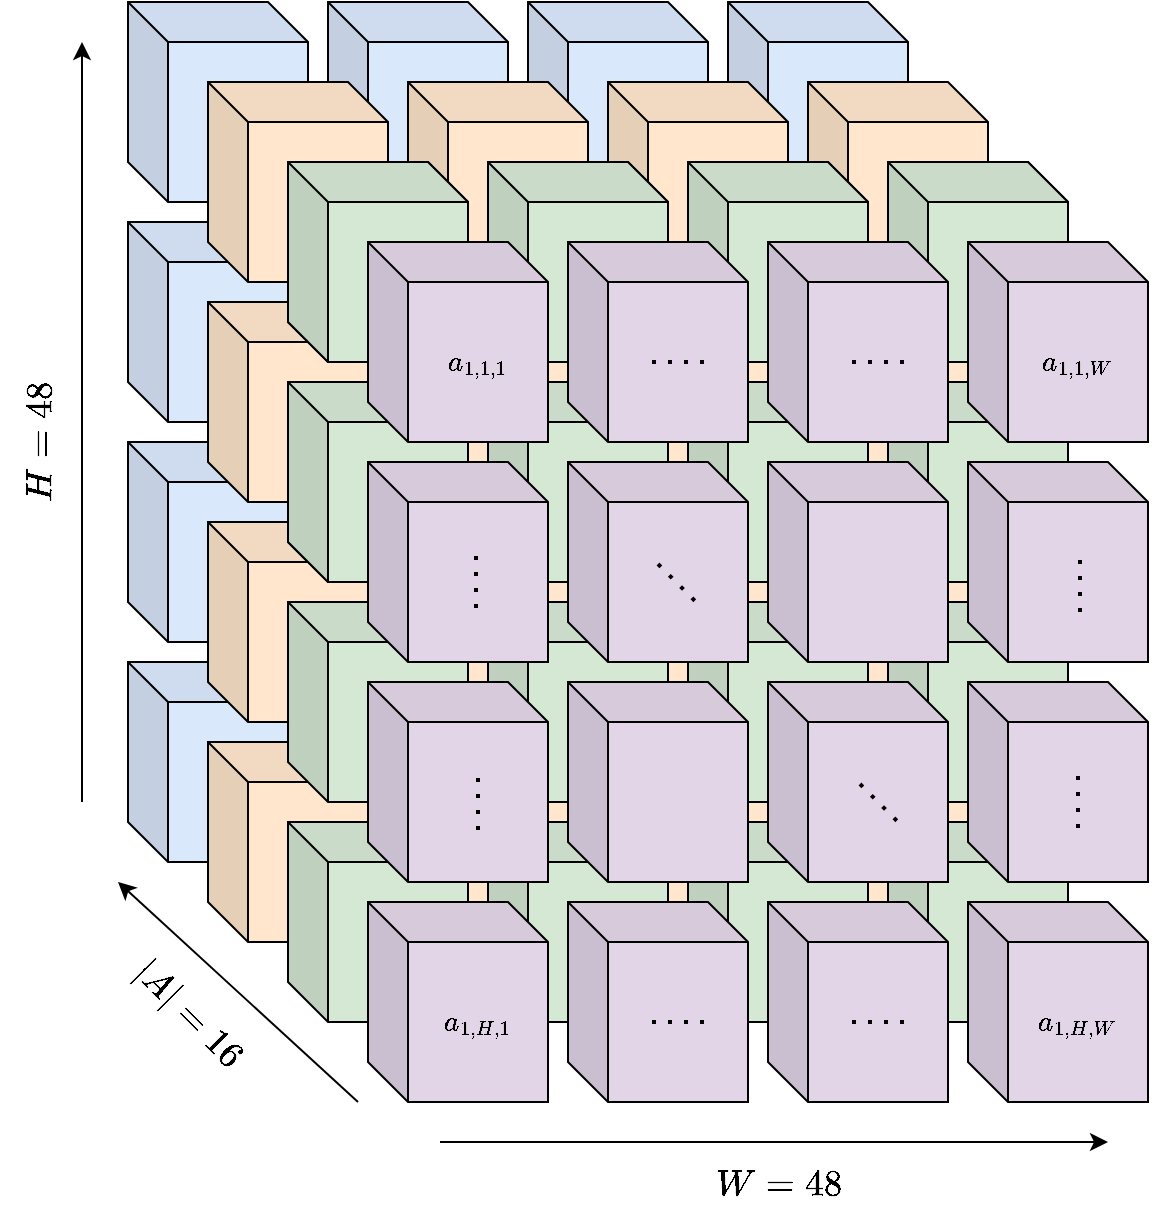 <mxfile version="24.3.1" type="device">
  <diagram name="Page-1" id="PoDqN8-kniQt5Zh8tC9b">
    <mxGraphModel dx="2074" dy="3298" grid="1" gridSize="10" guides="1" tooltips="1" connect="1" arrows="1" fold="1" page="1" pageScale="1" pageWidth="850" pageHeight="1100" math="1" shadow="0">
      <root>
        <mxCell id="0" />
        <mxCell id="1" parent="0" />
        <mxCell id="d00UFyPHOzQe9xzmYI4u-1" value="" style="endArrow=classic;html=1;rounded=0;" edge="1" parent="1">
          <mxGeometry width="50" height="50" relative="1" as="geometry">
            <mxPoint x="482" y="-1540" as="sourcePoint" />
            <mxPoint x="482" y="-1920" as="targetPoint" />
          </mxGeometry>
        </mxCell>
        <mxCell id="d00UFyPHOzQe9xzmYI4u-2" value="" style="endArrow=classic;html=1;rounded=0;" edge="1" parent="1">
          <mxGeometry width="50" height="50" relative="1" as="geometry">
            <mxPoint x="661" y="-1370" as="sourcePoint" />
            <mxPoint x="995" y="-1370" as="targetPoint" />
          </mxGeometry>
        </mxCell>
        <mxCell id="d00UFyPHOzQe9xzmYI4u-3" value="" style="shape=cube;whiteSpace=wrap;html=1;boundedLbl=1;backgroundOutline=1;darkOpacity=0.05;darkOpacity2=0.1;rotation=0;size=20;fillColor=#dae8fc;strokeColor=#000000;" vertex="1" parent="1">
          <mxGeometry x="705" y="-1830" width="90" height="100" as="geometry" />
        </mxCell>
        <mxCell id="d00UFyPHOzQe9xzmYI4u-4" value="" style="shape=cube;whiteSpace=wrap;html=1;boundedLbl=1;backgroundOutline=1;darkOpacity=0.05;darkOpacity2=0.1;rotation=0;size=20;fillColor=#dae8fc;strokeColor=#000000;" vertex="1" parent="1">
          <mxGeometry x="605" y="-1830" width="90" height="100" as="geometry" />
        </mxCell>
        <mxCell id="d00UFyPHOzQe9xzmYI4u-5" value="" style="shape=cube;whiteSpace=wrap;html=1;boundedLbl=1;backgroundOutline=1;darkOpacity=0.05;darkOpacity2=0.1;rotation=0;size=20;fillColor=#dae8fc;strokeColor=#000000;" vertex="1" parent="1">
          <mxGeometry x="805" y="-1830" width="90" height="100" as="geometry" />
        </mxCell>
        <mxCell id="d00UFyPHOzQe9xzmYI4u-6" value="" style="shape=cube;whiteSpace=wrap;html=1;boundedLbl=1;backgroundOutline=1;darkOpacity=0.05;darkOpacity2=0.1;rotation=0;size=20;fillColor=#dae8fc;strokeColor=#000000;" vertex="1" parent="1">
          <mxGeometry x="505" y="-1830" width="90" height="100" as="geometry" />
        </mxCell>
        <mxCell id="d00UFyPHOzQe9xzmYI4u-7" value="" style="shape=cube;whiteSpace=wrap;html=1;boundedLbl=1;backgroundOutline=1;darkOpacity=0.05;darkOpacity2=0.1;rotation=0;size=20;fillColor=#dae8fc;strokeColor=#000000;" vertex="1" parent="1">
          <mxGeometry x="705" y="-1720" width="90" height="100" as="geometry" />
        </mxCell>
        <mxCell id="d00UFyPHOzQe9xzmYI4u-8" value="" style="shape=cube;whiteSpace=wrap;html=1;boundedLbl=1;backgroundOutline=1;darkOpacity=0.05;darkOpacity2=0.1;rotation=0;size=20;fillColor=#dae8fc;strokeColor=#000000;" vertex="1" parent="1">
          <mxGeometry x="605" y="-1720" width="90" height="100" as="geometry" />
        </mxCell>
        <mxCell id="d00UFyPHOzQe9xzmYI4u-9" value="" style="shape=cube;whiteSpace=wrap;html=1;boundedLbl=1;backgroundOutline=1;darkOpacity=0.05;darkOpacity2=0.1;rotation=0;size=20;fillColor=#dae8fc;strokeColor=#000000;" vertex="1" parent="1">
          <mxGeometry x="805" y="-1720" width="90" height="100" as="geometry" />
        </mxCell>
        <mxCell id="d00UFyPHOzQe9xzmYI4u-10" value="" style="shape=cube;whiteSpace=wrap;html=1;boundedLbl=1;backgroundOutline=1;darkOpacity=0.05;darkOpacity2=0.1;rotation=0;size=20;fillColor=#dae8fc;strokeColor=#000000;" vertex="1" parent="1">
          <mxGeometry x="505" y="-1720" width="90" height="100" as="geometry" />
        </mxCell>
        <mxCell id="d00UFyPHOzQe9xzmYI4u-11" value="" style="shape=cube;whiteSpace=wrap;html=1;boundedLbl=1;backgroundOutline=1;darkOpacity=0.05;darkOpacity2=0.1;rotation=0;size=20;fillColor=#dae8fc;strokeColor=#000000;" vertex="1" parent="1">
          <mxGeometry x="705" y="-1610" width="90" height="100" as="geometry" />
        </mxCell>
        <mxCell id="d00UFyPHOzQe9xzmYI4u-12" value="" style="shape=cube;whiteSpace=wrap;html=1;boundedLbl=1;backgroundOutline=1;darkOpacity=0.05;darkOpacity2=0.1;rotation=0;size=20;fillColor=#dae8fc;strokeColor=#000000;" vertex="1" parent="1">
          <mxGeometry x="605" y="-1610" width="90" height="100" as="geometry" />
        </mxCell>
        <mxCell id="d00UFyPHOzQe9xzmYI4u-13" value="" style="shape=cube;whiteSpace=wrap;html=1;boundedLbl=1;backgroundOutline=1;darkOpacity=0.05;darkOpacity2=0.1;rotation=0;size=20;fillColor=#dae8fc;strokeColor=#000000;" vertex="1" parent="1">
          <mxGeometry x="805" y="-1610" width="90" height="100" as="geometry" />
        </mxCell>
        <mxCell id="d00UFyPHOzQe9xzmYI4u-14" value="" style="shape=cube;whiteSpace=wrap;html=1;boundedLbl=1;backgroundOutline=1;darkOpacity=0.05;darkOpacity2=0.1;rotation=0;size=20;fillColor=#dae8fc;strokeColor=#000000;" vertex="1" parent="1">
          <mxGeometry x="505" y="-1610" width="90" height="100" as="geometry" />
        </mxCell>
        <mxCell id="d00UFyPHOzQe9xzmYI4u-15" value="" style="shape=cube;whiteSpace=wrap;html=1;boundedLbl=1;backgroundOutline=1;darkOpacity=0.05;darkOpacity2=0.1;rotation=0;size=20;fillColor=#dae8fc;strokeColor=#000000;" vertex="1" parent="1">
          <mxGeometry x="705" y="-1940" width="90" height="100" as="geometry" />
        </mxCell>
        <mxCell id="d00UFyPHOzQe9xzmYI4u-16" value="" style="shape=cube;whiteSpace=wrap;html=1;boundedLbl=1;backgroundOutline=1;darkOpacity=0.05;darkOpacity2=0.1;rotation=0;size=20;fillColor=#dae8fc;strokeColor=#000000;" vertex="1" parent="1">
          <mxGeometry x="605" y="-1940" width="90" height="100" as="geometry" />
        </mxCell>
        <mxCell id="d00UFyPHOzQe9xzmYI4u-17" value="" style="shape=cube;whiteSpace=wrap;html=1;boundedLbl=1;backgroundOutline=1;darkOpacity=0.05;darkOpacity2=0.1;rotation=0;size=20;fillColor=#dae8fc;strokeColor=#000000;" vertex="1" parent="1">
          <mxGeometry x="805" y="-1940" width="90" height="100" as="geometry" />
        </mxCell>
        <mxCell id="d00UFyPHOzQe9xzmYI4u-18" value="" style="shape=cube;whiteSpace=wrap;html=1;boundedLbl=1;backgroundOutline=1;darkOpacity=0.05;darkOpacity2=0.1;rotation=0;size=20;fillColor=#dae8fc;strokeColor=#000000;" vertex="1" parent="1">
          <mxGeometry x="505" y="-1940" width="90" height="100" as="geometry" />
        </mxCell>
        <mxCell id="d00UFyPHOzQe9xzmYI4u-19" value="" style="group" vertex="1" connectable="0" parent="1">
          <mxGeometry x="545" y="-1900" width="480" height="525" as="geometry" />
        </mxCell>
        <mxCell id="d00UFyPHOzQe9xzmYI4u-20" value="" style="shape=cube;whiteSpace=wrap;html=1;boundedLbl=1;backgroundOutline=1;darkOpacity=0.05;darkOpacity2=0.1;rotation=0;size=20;fillColor=#ffe6cc;strokeColor=#000000;" vertex="1" parent="d00UFyPHOzQe9xzmYI4u-19">
          <mxGeometry x="200" y="110" width="90" height="100" as="geometry" />
        </mxCell>
        <mxCell id="d00UFyPHOzQe9xzmYI4u-21" value="" style="shape=cube;whiteSpace=wrap;html=1;boundedLbl=1;backgroundOutline=1;darkOpacity=0.05;darkOpacity2=0.1;rotation=0;size=20;fillColor=#ffe6cc;strokeColor=#000000;" vertex="1" parent="d00UFyPHOzQe9xzmYI4u-19">
          <mxGeometry x="100" y="110" width="90" height="100" as="geometry" />
        </mxCell>
        <mxCell id="d00UFyPHOzQe9xzmYI4u-22" value="" style="shape=cube;whiteSpace=wrap;html=1;boundedLbl=1;backgroundOutline=1;darkOpacity=0.05;darkOpacity2=0.1;rotation=0;size=20;fillColor=#ffe6cc;strokeColor=#000000;" vertex="1" parent="d00UFyPHOzQe9xzmYI4u-19">
          <mxGeometry x="300" y="110" width="90" height="100" as="geometry" />
        </mxCell>
        <mxCell id="d00UFyPHOzQe9xzmYI4u-23" value="" style="shape=cube;whiteSpace=wrap;html=1;boundedLbl=1;backgroundOutline=1;darkOpacity=0.05;darkOpacity2=0.1;rotation=0;size=20;fillColor=#ffe6cc;strokeColor=#000000;" vertex="1" parent="d00UFyPHOzQe9xzmYI4u-19">
          <mxGeometry y="110" width="90" height="100" as="geometry" />
        </mxCell>
        <mxCell id="d00UFyPHOzQe9xzmYI4u-24" value="" style="shape=cube;whiteSpace=wrap;html=1;boundedLbl=1;backgroundOutline=1;darkOpacity=0.05;darkOpacity2=0.1;rotation=0;size=20;fillColor=#ffe6cc;strokeColor=#000000;" vertex="1" parent="d00UFyPHOzQe9xzmYI4u-19">
          <mxGeometry x="200" y="220" width="90" height="100" as="geometry" />
        </mxCell>
        <mxCell id="d00UFyPHOzQe9xzmYI4u-25" value="" style="shape=cube;whiteSpace=wrap;html=1;boundedLbl=1;backgroundOutline=1;darkOpacity=0.05;darkOpacity2=0.1;rotation=0;size=20;fillColor=#ffe6cc;strokeColor=#000000;" vertex="1" parent="d00UFyPHOzQe9xzmYI4u-19">
          <mxGeometry x="100" y="220" width="90" height="100" as="geometry" />
        </mxCell>
        <mxCell id="d00UFyPHOzQe9xzmYI4u-26" value="" style="shape=cube;whiteSpace=wrap;html=1;boundedLbl=1;backgroundOutline=1;darkOpacity=0.05;darkOpacity2=0.1;rotation=0;size=20;fillColor=#ffe6cc;strokeColor=#000000;" vertex="1" parent="d00UFyPHOzQe9xzmYI4u-19">
          <mxGeometry x="300" y="220" width="90" height="100" as="geometry" />
        </mxCell>
        <mxCell id="d00UFyPHOzQe9xzmYI4u-27" value="" style="shape=cube;whiteSpace=wrap;html=1;boundedLbl=1;backgroundOutline=1;darkOpacity=0.05;darkOpacity2=0.1;rotation=0;size=20;fillColor=#ffe6cc;strokeColor=#000000;" vertex="1" parent="d00UFyPHOzQe9xzmYI4u-19">
          <mxGeometry y="220" width="90" height="100" as="geometry" />
        </mxCell>
        <mxCell id="d00UFyPHOzQe9xzmYI4u-28" value="" style="shape=cube;whiteSpace=wrap;html=1;boundedLbl=1;backgroundOutline=1;darkOpacity=0.05;darkOpacity2=0.1;rotation=0;size=20;fillColor=#ffe6cc;strokeColor=#000000;" vertex="1" parent="d00UFyPHOzQe9xzmYI4u-19">
          <mxGeometry x="200" y="330" width="90" height="100" as="geometry" />
        </mxCell>
        <mxCell id="d00UFyPHOzQe9xzmYI4u-29" value="" style="shape=cube;whiteSpace=wrap;html=1;boundedLbl=1;backgroundOutline=1;darkOpacity=0.05;darkOpacity2=0.1;rotation=0;size=20;fillColor=#ffe6cc;strokeColor=#000000;" vertex="1" parent="d00UFyPHOzQe9xzmYI4u-19">
          <mxGeometry x="100" y="330" width="90" height="100" as="geometry" />
        </mxCell>
        <mxCell id="d00UFyPHOzQe9xzmYI4u-30" value="" style="shape=cube;whiteSpace=wrap;html=1;boundedLbl=1;backgroundOutline=1;darkOpacity=0.05;darkOpacity2=0.1;rotation=0;size=20;fillColor=#ffe6cc;strokeColor=#000000;" vertex="1" parent="d00UFyPHOzQe9xzmYI4u-19">
          <mxGeometry x="300" y="330" width="90" height="100" as="geometry" />
        </mxCell>
        <mxCell id="d00UFyPHOzQe9xzmYI4u-31" value="" style="shape=cube;whiteSpace=wrap;html=1;boundedLbl=1;backgroundOutline=1;darkOpacity=0.05;darkOpacity2=0.1;rotation=0;size=20;fillColor=#ffe6cc;strokeColor=#000000;" vertex="1" parent="d00UFyPHOzQe9xzmYI4u-19">
          <mxGeometry y="330" width="90" height="100" as="geometry" />
        </mxCell>
        <mxCell id="d00UFyPHOzQe9xzmYI4u-32" value="" style="shape=cube;whiteSpace=wrap;html=1;boundedLbl=1;backgroundOutline=1;darkOpacity=0.05;darkOpacity2=0.1;rotation=0;size=20;fillColor=#ffe6cc;strokeColor=#000000;" vertex="1" parent="d00UFyPHOzQe9xzmYI4u-19">
          <mxGeometry x="200" width="90" height="100" as="geometry" />
        </mxCell>
        <mxCell id="d00UFyPHOzQe9xzmYI4u-33" value="" style="shape=cube;whiteSpace=wrap;html=1;boundedLbl=1;backgroundOutline=1;darkOpacity=0.05;darkOpacity2=0.1;rotation=0;size=20;fillColor=#ffe6cc;strokeColor=#000000;" vertex="1" parent="d00UFyPHOzQe9xzmYI4u-19">
          <mxGeometry x="100" width="90" height="100" as="geometry" />
        </mxCell>
        <mxCell id="d00UFyPHOzQe9xzmYI4u-34" value="" style="shape=cube;whiteSpace=wrap;html=1;boundedLbl=1;backgroundOutline=1;darkOpacity=0.05;darkOpacity2=0.1;rotation=0;size=20;fillColor=#ffe6cc;strokeColor=#000000;" vertex="1" parent="d00UFyPHOzQe9xzmYI4u-19">
          <mxGeometry x="300" width="90" height="100" as="geometry" />
        </mxCell>
        <mxCell id="d00UFyPHOzQe9xzmYI4u-35" value="" style="shape=cube;whiteSpace=wrap;html=1;boundedLbl=1;backgroundOutline=1;darkOpacity=0.05;darkOpacity2=0.1;rotation=0;size=20;fillColor=#ffe6cc;strokeColor=#000000;" vertex="1" parent="d00UFyPHOzQe9xzmYI4u-19">
          <mxGeometry width="90" height="100" as="geometry" />
        </mxCell>
        <mxCell id="d00UFyPHOzQe9xzmYI4u-36" value="" style="group" vertex="1" connectable="0" parent="d00UFyPHOzQe9xzmYI4u-19">
          <mxGeometry x="40" y="40" width="440" height="485" as="geometry" />
        </mxCell>
        <mxCell id="d00UFyPHOzQe9xzmYI4u-37" value="" style="group" vertex="1" connectable="0" parent="d00UFyPHOzQe9xzmYI4u-36">
          <mxGeometry width="390" height="430" as="geometry" />
        </mxCell>
        <mxCell id="d00UFyPHOzQe9xzmYI4u-38" value="" style="shape=cube;whiteSpace=wrap;html=1;boundedLbl=1;backgroundOutline=1;darkOpacity=0.05;darkOpacity2=0.1;rotation=0;size=20;" vertex="1" parent="d00UFyPHOzQe9xzmYI4u-37">
          <mxGeometry x="200" y="110" width="90" height="100" as="geometry" />
        </mxCell>
        <mxCell id="d00UFyPHOzQe9xzmYI4u-39" value="" style="shape=cube;whiteSpace=wrap;html=1;boundedLbl=1;backgroundOutline=1;darkOpacity=0.05;darkOpacity2=0.1;rotation=0;size=20;" vertex="1" parent="d00UFyPHOzQe9xzmYI4u-37">
          <mxGeometry x="100" y="110" width="90" height="100" as="geometry" />
        </mxCell>
        <mxCell id="d00UFyPHOzQe9xzmYI4u-40" value="" style="shape=cube;whiteSpace=wrap;html=1;boundedLbl=1;backgroundOutline=1;darkOpacity=0.05;darkOpacity2=0.1;rotation=0;size=20;" vertex="1" parent="d00UFyPHOzQe9xzmYI4u-37">
          <mxGeometry x="300" y="110" width="90" height="100" as="geometry" />
        </mxCell>
        <mxCell id="d00UFyPHOzQe9xzmYI4u-41" value="" style="shape=cube;whiteSpace=wrap;html=1;boundedLbl=1;backgroundOutline=1;darkOpacity=0.05;darkOpacity2=0.1;rotation=0;size=20;" vertex="1" parent="d00UFyPHOzQe9xzmYI4u-37">
          <mxGeometry y="110" width="90" height="100" as="geometry" />
        </mxCell>
        <mxCell id="d00UFyPHOzQe9xzmYI4u-42" value="" style="shape=cube;whiteSpace=wrap;html=1;boundedLbl=1;backgroundOutline=1;darkOpacity=0.05;darkOpacity2=0.1;rotation=0;size=20;" vertex="1" parent="d00UFyPHOzQe9xzmYI4u-37">
          <mxGeometry x="200" y="220" width="90" height="100" as="geometry" />
        </mxCell>
        <mxCell id="d00UFyPHOzQe9xzmYI4u-43" value="" style="shape=cube;whiteSpace=wrap;html=1;boundedLbl=1;backgroundOutline=1;darkOpacity=0.05;darkOpacity2=0.1;rotation=0;size=20;" vertex="1" parent="d00UFyPHOzQe9xzmYI4u-37">
          <mxGeometry x="100" y="220" width="90" height="100" as="geometry" />
        </mxCell>
        <mxCell id="d00UFyPHOzQe9xzmYI4u-44" value="" style="shape=cube;whiteSpace=wrap;html=1;boundedLbl=1;backgroundOutline=1;darkOpacity=0.05;darkOpacity2=0.1;rotation=0;size=20;" vertex="1" parent="d00UFyPHOzQe9xzmYI4u-37">
          <mxGeometry x="300" y="220" width="90" height="100" as="geometry" />
        </mxCell>
        <mxCell id="d00UFyPHOzQe9xzmYI4u-45" value="" style="shape=cube;whiteSpace=wrap;html=1;boundedLbl=1;backgroundOutline=1;darkOpacity=0.05;darkOpacity2=0.1;rotation=0;size=20;fillColor=#d5e8d4;strokeColor=#000000;" vertex="1" parent="d00UFyPHOzQe9xzmYI4u-37">
          <mxGeometry y="220" width="90" height="100" as="geometry" />
        </mxCell>
        <mxCell id="d00UFyPHOzQe9xzmYI4u-46" value="" style="shape=cube;whiteSpace=wrap;html=1;boundedLbl=1;backgroundOutline=1;darkOpacity=0.05;darkOpacity2=0.1;rotation=0;size=20;" vertex="1" parent="d00UFyPHOzQe9xzmYI4u-37">
          <mxGeometry x="200" y="330" width="90" height="100" as="geometry" />
        </mxCell>
        <mxCell id="d00UFyPHOzQe9xzmYI4u-47" value="" style="shape=cube;whiteSpace=wrap;html=1;boundedLbl=1;backgroundOutline=1;darkOpacity=0.05;darkOpacity2=0.1;rotation=0;size=20;" vertex="1" parent="d00UFyPHOzQe9xzmYI4u-37">
          <mxGeometry x="100" y="330" width="90" height="100" as="geometry" />
        </mxCell>
        <mxCell id="d00UFyPHOzQe9xzmYI4u-48" value="" style="shape=cube;whiteSpace=wrap;html=1;boundedLbl=1;backgroundOutline=1;darkOpacity=0.05;darkOpacity2=0.1;rotation=0;size=20;" vertex="1" parent="d00UFyPHOzQe9xzmYI4u-37">
          <mxGeometry x="300" y="330" width="90" height="100" as="geometry" />
        </mxCell>
        <mxCell id="d00UFyPHOzQe9xzmYI4u-49" value="" style="shape=cube;whiteSpace=wrap;html=1;boundedLbl=1;backgroundOutline=1;darkOpacity=0.05;darkOpacity2=0.1;rotation=0;size=20;fillColor=#d5e8d4;strokeColor=#000000;" vertex="1" parent="d00UFyPHOzQe9xzmYI4u-37">
          <mxGeometry y="330" width="90" height="100" as="geometry" />
        </mxCell>
        <mxCell id="d00UFyPHOzQe9xzmYI4u-50" value="" style="shape=cube;whiteSpace=wrap;html=1;boundedLbl=1;backgroundOutline=1;darkOpacity=0.05;darkOpacity2=0.1;rotation=0;size=20;" vertex="1" parent="d00UFyPHOzQe9xzmYI4u-37">
          <mxGeometry x="200" width="90" height="100" as="geometry" />
        </mxCell>
        <mxCell id="d00UFyPHOzQe9xzmYI4u-51" value="" style="shape=cube;whiteSpace=wrap;html=1;boundedLbl=1;backgroundOutline=1;darkOpacity=0.05;darkOpacity2=0.1;rotation=0;size=20;" vertex="1" parent="d00UFyPHOzQe9xzmYI4u-37">
          <mxGeometry x="100" width="90" height="100" as="geometry" />
        </mxCell>
        <mxCell id="d00UFyPHOzQe9xzmYI4u-52" value="" style="shape=cube;whiteSpace=wrap;html=1;boundedLbl=1;backgroundOutline=1;darkOpacity=0.05;darkOpacity2=0.1;rotation=0;size=20;" vertex="1" parent="d00UFyPHOzQe9xzmYI4u-37">
          <mxGeometry x="300" width="90" height="100" as="geometry" />
        </mxCell>
        <mxCell id="d00UFyPHOzQe9xzmYI4u-53" value="" style="shape=cube;whiteSpace=wrap;html=1;boundedLbl=1;backgroundOutline=1;darkOpacity=0.05;darkOpacity2=0.1;rotation=0;size=20;" vertex="1" parent="d00UFyPHOzQe9xzmYI4u-37">
          <mxGeometry width="90" height="100" as="geometry" />
        </mxCell>
        <mxCell id="d00UFyPHOzQe9xzmYI4u-54" value="" style="shape=cube;whiteSpace=wrap;html=1;boundedLbl=1;backgroundOutline=1;darkOpacity=0.05;darkOpacity2=0.1;rotation=0;size=20;fillColor=#d5e8d4;strokeColor=#000000;" vertex="1" parent="d00UFyPHOzQe9xzmYI4u-37">
          <mxGeometry x="200" width="90" height="100" as="geometry" />
        </mxCell>
        <mxCell id="d00UFyPHOzQe9xzmYI4u-55" value="" style="shape=cube;whiteSpace=wrap;html=1;boundedLbl=1;backgroundOutline=1;darkOpacity=0.05;darkOpacity2=0.1;rotation=0;size=20;fillColor=#d5e8d4;strokeColor=#000000;" vertex="1" parent="d00UFyPHOzQe9xzmYI4u-37">
          <mxGeometry x="100" width="90" height="100" as="geometry" />
        </mxCell>
        <mxCell id="d00UFyPHOzQe9xzmYI4u-56" value="" style="shape=cube;whiteSpace=wrap;html=1;boundedLbl=1;backgroundOutline=1;darkOpacity=0.05;darkOpacity2=0.1;rotation=0;size=20;fillColor=#d5e8d4;strokeColor=#000000;" vertex="1" parent="d00UFyPHOzQe9xzmYI4u-37">
          <mxGeometry width="90" height="100" as="geometry" />
        </mxCell>
        <mxCell id="d00UFyPHOzQe9xzmYI4u-57" value="" style="shape=cube;whiteSpace=wrap;html=1;boundedLbl=1;backgroundOutline=1;darkOpacity=0.05;darkOpacity2=0.1;rotation=0;size=20;fillColor=#d5e8d4;strokeColor=#000000;" vertex="1" parent="d00UFyPHOzQe9xzmYI4u-37">
          <mxGeometry y="110" width="90" height="100" as="geometry" />
        </mxCell>
        <mxCell id="d00UFyPHOzQe9xzmYI4u-58" value="" style="shape=cube;whiteSpace=wrap;html=1;boundedLbl=1;backgroundOutline=1;darkOpacity=0.05;darkOpacity2=0.1;rotation=0;size=20;fillColor=#d5e8d4;strokeColor=#000000;" vertex="1" parent="d00UFyPHOzQe9xzmYI4u-37">
          <mxGeometry x="100" y="110" width="90" height="100" as="geometry" />
        </mxCell>
        <mxCell id="d00UFyPHOzQe9xzmYI4u-59" value="" style="shape=cube;whiteSpace=wrap;html=1;boundedLbl=1;backgroundOutline=1;darkOpacity=0.05;darkOpacity2=0.1;rotation=0;size=20;fillColor=#d5e8d4;strokeColor=#000000;" vertex="1" parent="d00UFyPHOzQe9xzmYI4u-37">
          <mxGeometry x="200" y="110" width="90" height="100" as="geometry" />
        </mxCell>
        <mxCell id="d00UFyPHOzQe9xzmYI4u-60" value="" style="shape=cube;whiteSpace=wrap;html=1;boundedLbl=1;backgroundOutline=1;darkOpacity=0.05;darkOpacity2=0.1;rotation=0;size=20;fillColor=#d5e8d4;strokeColor=#000000;" vertex="1" parent="d00UFyPHOzQe9xzmYI4u-37">
          <mxGeometry x="300" y="110" width="90" height="100" as="geometry" />
        </mxCell>
        <mxCell id="d00UFyPHOzQe9xzmYI4u-61" value="" style="shape=cube;whiteSpace=wrap;html=1;boundedLbl=1;backgroundOutline=1;darkOpacity=0.05;darkOpacity2=0.1;rotation=0;size=20;fillColor=#d5e8d4;strokeColor=#000000;" vertex="1" parent="d00UFyPHOzQe9xzmYI4u-37">
          <mxGeometry x="300" width="90" height="100" as="geometry" />
        </mxCell>
        <mxCell id="d00UFyPHOzQe9xzmYI4u-62" value="" style="shape=cube;whiteSpace=wrap;html=1;boundedLbl=1;backgroundOutline=1;darkOpacity=0.05;darkOpacity2=0.1;rotation=0;size=20;fillColor=#d5e8d4;strokeColor=#000000;" vertex="1" parent="d00UFyPHOzQe9xzmYI4u-37">
          <mxGeometry x="300" y="220" width="90" height="100" as="geometry" />
        </mxCell>
        <mxCell id="d00UFyPHOzQe9xzmYI4u-63" value="" style="shape=cube;whiteSpace=wrap;html=1;boundedLbl=1;backgroundOutline=1;darkOpacity=0.05;darkOpacity2=0.1;rotation=0;size=20;fillColor=#d5e8d4;strokeColor=#000000;" vertex="1" parent="d00UFyPHOzQe9xzmYI4u-37">
          <mxGeometry x="300" y="330" width="90" height="100" as="geometry" />
        </mxCell>
        <mxCell id="d00UFyPHOzQe9xzmYI4u-64" value="" style="shape=cube;whiteSpace=wrap;html=1;boundedLbl=1;backgroundOutline=1;darkOpacity=0.05;darkOpacity2=0.1;rotation=0;size=20;fillColor=#d5e8d4;strokeColor=#000000;" vertex="1" parent="d00UFyPHOzQe9xzmYI4u-37">
          <mxGeometry x="200" y="330" width="90" height="100" as="geometry" />
        </mxCell>
        <mxCell id="d00UFyPHOzQe9xzmYI4u-65" value="" style="shape=cube;whiteSpace=wrap;html=1;boundedLbl=1;backgroundOutline=1;darkOpacity=0.05;darkOpacity2=0.1;rotation=0;size=20;fillColor=#d5e8d4;strokeColor=#000000;" vertex="1" parent="d00UFyPHOzQe9xzmYI4u-37">
          <mxGeometry x="200" y="220" width="90" height="100" as="geometry" />
        </mxCell>
        <mxCell id="d00UFyPHOzQe9xzmYI4u-66" value="" style="shape=cube;whiteSpace=wrap;html=1;boundedLbl=1;backgroundOutline=1;darkOpacity=0.05;darkOpacity2=0.1;rotation=0;size=20;fillColor=#d5e8d4;strokeColor=#000000;" vertex="1" parent="d00UFyPHOzQe9xzmYI4u-37">
          <mxGeometry x="100" y="220" width="90" height="100" as="geometry" />
        </mxCell>
        <mxCell id="d00UFyPHOzQe9xzmYI4u-67" value="" style="shape=cube;whiteSpace=wrap;html=1;boundedLbl=1;backgroundOutline=1;darkOpacity=0.05;darkOpacity2=0.1;rotation=0;size=20;fillColor=#d5e8d4;strokeColor=#000000;" vertex="1" parent="d00UFyPHOzQe9xzmYI4u-37">
          <mxGeometry x="100" y="330" width="90" height="100" as="geometry" />
        </mxCell>
        <mxCell id="d00UFyPHOzQe9xzmYI4u-68" value="" style="group" vertex="1" connectable="0" parent="d00UFyPHOzQe9xzmYI4u-19">
          <mxGeometry x="80" y="80" width="390" height="430" as="geometry" />
        </mxCell>
        <mxCell id="d00UFyPHOzQe9xzmYI4u-69" value="" style="shape=cube;whiteSpace=wrap;html=1;boundedLbl=1;backgroundOutline=1;darkOpacity=0.05;darkOpacity2=0.1;rotation=0;size=20;fillColor=#e1d5e7;strokeColor=#000000;" vertex="1" parent="d00UFyPHOzQe9xzmYI4u-68">
          <mxGeometry x="200" y="110" width="90" height="100" as="geometry" />
        </mxCell>
        <mxCell id="d00UFyPHOzQe9xzmYI4u-70" value="" style="shape=cube;whiteSpace=wrap;html=1;boundedLbl=1;backgroundOutline=1;darkOpacity=0.05;darkOpacity2=0.1;rotation=0;size=20;fillColor=#e1d5e7;strokeColor=#000000;" vertex="1" parent="d00UFyPHOzQe9xzmYI4u-68">
          <mxGeometry x="100" y="110" width="90" height="100" as="geometry" />
        </mxCell>
        <mxCell id="d00UFyPHOzQe9xzmYI4u-71" value="" style="shape=cube;whiteSpace=wrap;html=1;boundedLbl=1;backgroundOutline=1;darkOpacity=0.05;darkOpacity2=0.1;rotation=0;size=20;fillColor=#e1d5e7;strokeColor=#000000;" vertex="1" parent="d00UFyPHOzQe9xzmYI4u-68">
          <mxGeometry x="300" y="110" width="90" height="100" as="geometry" />
        </mxCell>
        <mxCell id="d00UFyPHOzQe9xzmYI4u-72" value="" style="shape=cube;whiteSpace=wrap;html=1;boundedLbl=1;backgroundOutline=1;darkOpacity=0.05;darkOpacity2=0.1;rotation=0;size=20;fillColor=#e1d5e7;strokeColor=#000000;" vertex="1" parent="d00UFyPHOzQe9xzmYI4u-68">
          <mxGeometry y="110" width="90" height="100" as="geometry" />
        </mxCell>
        <mxCell id="d00UFyPHOzQe9xzmYI4u-73" value="" style="shape=cube;whiteSpace=wrap;html=1;boundedLbl=1;backgroundOutline=1;darkOpacity=0.05;darkOpacity2=0.1;rotation=0;size=20;fillColor=#e1d5e7;strokeColor=#000000;" vertex="1" parent="d00UFyPHOzQe9xzmYI4u-68">
          <mxGeometry x="200" y="220" width="90" height="100" as="geometry" />
        </mxCell>
        <mxCell id="d00UFyPHOzQe9xzmYI4u-74" value="" style="shape=cube;whiteSpace=wrap;html=1;boundedLbl=1;backgroundOutline=1;darkOpacity=0.05;darkOpacity2=0.1;rotation=0;size=20;fillColor=#e1d5e7;strokeColor=#000000;" vertex="1" parent="d00UFyPHOzQe9xzmYI4u-68">
          <mxGeometry x="100" y="220" width="90" height="100" as="geometry" />
        </mxCell>
        <mxCell id="d00UFyPHOzQe9xzmYI4u-75" value="" style="shape=cube;whiteSpace=wrap;html=1;boundedLbl=1;backgroundOutline=1;darkOpacity=0.05;darkOpacity2=0.1;rotation=0;size=20;fillColor=#e1d5e7;strokeColor=#000000;" vertex="1" parent="d00UFyPHOzQe9xzmYI4u-68">
          <mxGeometry x="300" y="220" width="90" height="100" as="geometry" />
        </mxCell>
        <mxCell id="d00UFyPHOzQe9xzmYI4u-76" value="" style="shape=cube;whiteSpace=wrap;html=1;boundedLbl=1;backgroundOutline=1;darkOpacity=0.05;darkOpacity2=0.1;rotation=0;size=20;fillColor=#e1d5e7;strokeColor=#000000;" vertex="1" parent="d00UFyPHOzQe9xzmYI4u-68">
          <mxGeometry y="220" width="90" height="100" as="geometry" />
        </mxCell>
        <mxCell id="d00UFyPHOzQe9xzmYI4u-77" value="" style="shape=cube;whiteSpace=wrap;html=1;boundedLbl=1;backgroundOutline=1;darkOpacity=0.05;darkOpacity2=0.1;rotation=0;size=20;fillColor=#e1d5e7;strokeColor=#000000;" vertex="1" parent="d00UFyPHOzQe9xzmYI4u-68">
          <mxGeometry x="200" y="330" width="90" height="100" as="geometry" />
        </mxCell>
        <mxCell id="d00UFyPHOzQe9xzmYI4u-78" value="" style="shape=cube;whiteSpace=wrap;html=1;boundedLbl=1;backgroundOutline=1;darkOpacity=0.05;darkOpacity2=0.1;rotation=0;size=20;fillColor=#e1d5e7;strokeColor=#000000;" vertex="1" parent="d00UFyPHOzQe9xzmYI4u-68">
          <mxGeometry x="100" y="330" width="90" height="100" as="geometry" />
        </mxCell>
        <mxCell id="d00UFyPHOzQe9xzmYI4u-79" value="$$a_{1,H,W}$$" style="shape=cube;whiteSpace=wrap;html=1;boundedLbl=1;backgroundOutline=1;darkOpacity=0.05;darkOpacity2=0.1;rotation=0;size=20;fillColor=#e1d5e7;strokeColor=#000000;" vertex="1" parent="d00UFyPHOzQe9xzmYI4u-68">
          <mxGeometry x="300" y="330" width="90" height="100" as="geometry" />
        </mxCell>
        <mxCell id="d00UFyPHOzQe9xzmYI4u-80" value="$$a_{1,H,1}$$" style="shape=cube;whiteSpace=wrap;html=1;boundedLbl=1;backgroundOutline=1;darkOpacity=0.05;darkOpacity2=0.1;rotation=0;size=20;fillColor=#e1d5e7;strokeColor=#000000;" vertex="1" parent="d00UFyPHOzQe9xzmYI4u-68">
          <mxGeometry y="330" width="90" height="100" as="geometry" />
        </mxCell>
        <mxCell id="d00UFyPHOzQe9xzmYI4u-81" value="" style="shape=cube;whiteSpace=wrap;html=1;boundedLbl=1;backgroundOutline=1;darkOpacity=0.05;darkOpacity2=0.1;rotation=0;size=20;fillColor=#e1d5e7;strokeColor=#000000;" vertex="1" parent="d00UFyPHOzQe9xzmYI4u-68">
          <mxGeometry x="200" width="90" height="100" as="geometry" />
        </mxCell>
        <mxCell id="d00UFyPHOzQe9xzmYI4u-82" value="" style="shape=cube;whiteSpace=wrap;html=1;boundedLbl=1;backgroundOutline=1;darkOpacity=0.05;darkOpacity2=0.1;rotation=0;size=20;fillColor=#e1d5e7;strokeColor=#000000;" vertex="1" parent="d00UFyPHOzQe9xzmYI4u-68">
          <mxGeometry x="100" width="90" height="100" as="geometry" />
        </mxCell>
        <mxCell id="d00UFyPHOzQe9xzmYI4u-83" value="$$a_{1,1,W}$$" style="shape=cube;whiteSpace=wrap;html=1;boundedLbl=1;backgroundOutline=1;darkOpacity=0.05;darkOpacity2=0.1;rotation=0;size=20;fillColor=#e1d5e7;strokeColor=#000000;" vertex="1" parent="d00UFyPHOzQe9xzmYI4u-68">
          <mxGeometry x="300" width="90" height="100" as="geometry" />
        </mxCell>
        <mxCell id="d00UFyPHOzQe9xzmYI4u-84" value="$$a_{1,1,1}$$" style="shape=cube;whiteSpace=wrap;html=1;boundedLbl=1;backgroundOutline=1;darkOpacity=0.05;darkOpacity2=0.1;rotation=0;size=20;fillColor=#e1d5e7;strokeColor=#000000;" vertex="1" parent="d00UFyPHOzQe9xzmYI4u-68">
          <mxGeometry width="90" height="100" as="geometry" />
        </mxCell>
        <mxCell id="d00UFyPHOzQe9xzmYI4u-85" value="" style="endArrow=none;dashed=1;html=1;dashPattern=1 3;strokeWidth=2;rounded=0;" edge="1" parent="d00UFyPHOzQe9xzmYI4u-68">
          <mxGeometry width="50" height="50" relative="1" as="geometry">
            <mxPoint x="145" y="161" as="sourcePoint" />
            <mxPoint x="165" y="181" as="targetPoint" />
            <Array as="points" />
          </mxGeometry>
        </mxCell>
        <mxCell id="d00UFyPHOzQe9xzmYI4u-86" value="" style="endArrow=none;dashed=1;html=1;dashPattern=1 3;strokeWidth=2;rounded=0;" edge="1" parent="d00UFyPHOzQe9xzmYI4u-68">
          <mxGeometry width="50" height="50" relative="1" as="geometry">
            <mxPoint x="246" y="271" as="sourcePoint" />
            <mxPoint x="266" y="291" as="targetPoint" />
            <Array as="points" />
          </mxGeometry>
        </mxCell>
        <mxCell id="d00UFyPHOzQe9xzmYI4u-87" value="" style="endArrow=none;dashed=1;html=1;dashPattern=1 3;strokeWidth=2;rounded=0;" edge="1" parent="d00UFyPHOzQe9xzmYI4u-68">
          <mxGeometry width="50" height="50" relative="1" as="geometry">
            <mxPoint x="54" y="157" as="sourcePoint" />
            <mxPoint x="54" y="187" as="targetPoint" />
            <Array as="points" />
          </mxGeometry>
        </mxCell>
        <mxCell id="d00UFyPHOzQe9xzmYI4u-88" value="" style="endArrow=none;dashed=1;html=1;dashPattern=1 3;strokeWidth=2;rounded=0;" edge="1" parent="d00UFyPHOzQe9xzmYI4u-68">
          <mxGeometry width="50" height="50" relative="1" as="geometry">
            <mxPoint x="55" y="268" as="sourcePoint" />
            <mxPoint x="55" y="298" as="targetPoint" />
            <Array as="points" />
          </mxGeometry>
        </mxCell>
        <mxCell id="d00UFyPHOzQe9xzmYI4u-89" value="" style="endArrow=none;dashed=1;html=1;dashPattern=1 3;strokeWidth=2;rounded=0;" edge="1" parent="d00UFyPHOzQe9xzmYI4u-68">
          <mxGeometry width="50" height="50" relative="1" as="geometry">
            <mxPoint x="142" y="60" as="sourcePoint" />
            <mxPoint x="172" y="60" as="targetPoint" />
            <Array as="points" />
          </mxGeometry>
        </mxCell>
        <mxCell id="d00UFyPHOzQe9xzmYI4u-90" value="" style="endArrow=none;dashed=1;html=1;dashPattern=1 3;strokeWidth=2;rounded=0;" edge="1" parent="d00UFyPHOzQe9xzmYI4u-68">
          <mxGeometry width="50" height="50" relative="1" as="geometry">
            <mxPoint x="242" y="60" as="sourcePoint" />
            <mxPoint x="272" y="60" as="targetPoint" />
            <Array as="points" />
          </mxGeometry>
        </mxCell>
        <mxCell id="d00UFyPHOzQe9xzmYI4u-91" value="" style="endArrow=none;dashed=1;html=1;dashPattern=1 3;strokeWidth=2;rounded=0;" edge="1" parent="d00UFyPHOzQe9xzmYI4u-68">
          <mxGeometry width="50" height="50" relative="1" as="geometry">
            <mxPoint x="142" y="390" as="sourcePoint" />
            <mxPoint x="172" y="390" as="targetPoint" />
            <Array as="points" />
          </mxGeometry>
        </mxCell>
        <mxCell id="d00UFyPHOzQe9xzmYI4u-92" value="" style="endArrow=none;dashed=1;html=1;dashPattern=1 3;strokeWidth=2;rounded=0;" edge="1" parent="d00UFyPHOzQe9xzmYI4u-68">
          <mxGeometry width="50" height="50" relative="1" as="geometry">
            <mxPoint x="242" y="390" as="sourcePoint" />
            <mxPoint x="272" y="390" as="targetPoint" />
            <Array as="points" />
          </mxGeometry>
        </mxCell>
        <mxCell id="d00UFyPHOzQe9xzmYI4u-93" value="" style="endArrow=none;dashed=1;html=1;dashPattern=1 3;strokeWidth=2;rounded=0;" edge="1" parent="d00UFyPHOzQe9xzmYI4u-68">
          <mxGeometry width="50" height="50" relative="1" as="geometry">
            <mxPoint x="356" y="159" as="sourcePoint" />
            <mxPoint x="356" y="189" as="targetPoint" />
            <Array as="points" />
          </mxGeometry>
        </mxCell>
        <mxCell id="d00UFyPHOzQe9xzmYI4u-94" value="" style="endArrow=none;dashed=1;html=1;dashPattern=1 3;strokeWidth=2;rounded=0;" edge="1" parent="d00UFyPHOzQe9xzmYI4u-68">
          <mxGeometry width="50" height="50" relative="1" as="geometry">
            <mxPoint x="355" y="267" as="sourcePoint" />
            <mxPoint x="355" y="297" as="targetPoint" />
            <Array as="points" />
          </mxGeometry>
        </mxCell>
        <mxCell id="d00UFyPHOzQe9xzmYI4u-95" value="&lt;font face=&quot;Times New Roman&quot; style=&quot;font-size: 18px;&quot;&gt;$$|A| = 16$$&lt;/font&gt;" style="text;html=1;align=center;verticalAlign=middle;resizable=0;points=[];autosize=1;strokeColor=none;fillColor=none;rotation=45;" vertex="1" parent="d00UFyPHOzQe9xzmYI4u-19">
          <mxGeometry x="-70" y="445" width="120" height="40" as="geometry" />
        </mxCell>
        <mxCell id="d00UFyPHOzQe9xzmYI4u-96" value="" style="endArrow=classic;html=1;rounded=0;" edge="1" parent="1">
          <mxGeometry width="50" height="50" relative="1" as="geometry">
            <mxPoint x="620" y="-1390" as="sourcePoint" />
            <mxPoint x="500" y="-1500" as="targetPoint" />
          </mxGeometry>
        </mxCell>
        <mxCell id="d00UFyPHOzQe9xzmYI4u-97" value="&lt;font face=&quot;Times New Roman&quot; style=&quot;font-size: 18px;&quot;&gt;$$W = 48$$&lt;/font&gt;" style="text;html=1;align=center;verticalAlign=middle;resizable=0;points=[];autosize=1;strokeColor=none;fillColor=none;" vertex="1" parent="1">
          <mxGeometry x="775" y="-1369" width="110" height="40" as="geometry" />
        </mxCell>
        <mxCell id="d00UFyPHOzQe9xzmYI4u-98" value="&lt;font face=&quot;Times New Roman&quot; style=&quot;font-size: 18px;&quot;&gt;$$H = 48$$&lt;/font&gt;" style="text;html=1;align=center;verticalAlign=middle;resizable=0;points=[];autosize=1;strokeColor=none;fillColor=none;rotation=-90;" vertex="1" parent="1">
          <mxGeometry x="406" y="-1740" width="110" height="40" as="geometry" />
        </mxCell>
      </root>
    </mxGraphModel>
  </diagram>
</mxfile>
